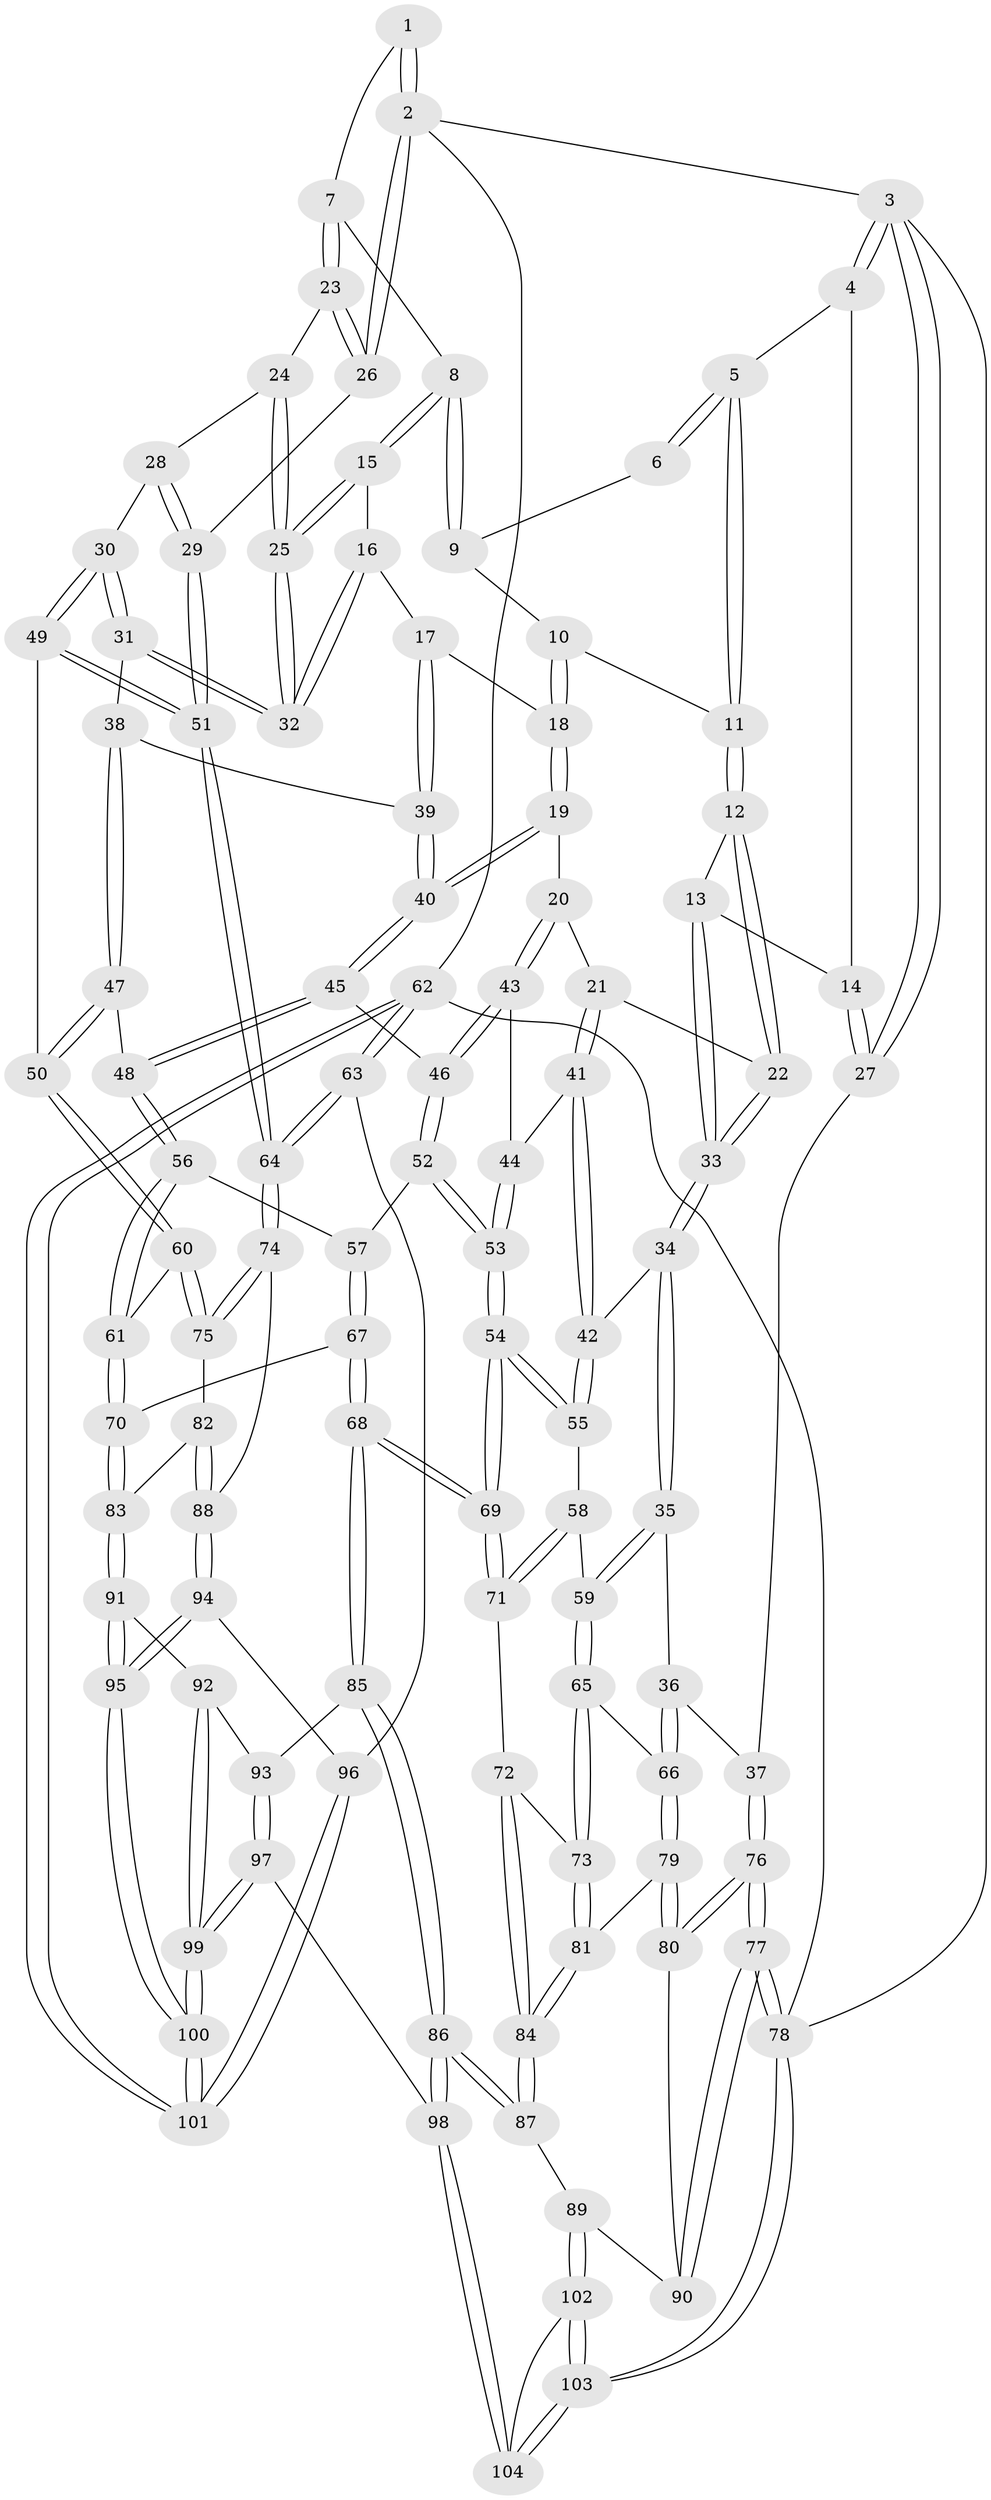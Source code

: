 // coarse degree distribution, {3: 0.34615384615384615, 4: 0.6346153846153846, 2: 0.019230769230769232}
// Generated by graph-tools (version 1.1) at 2025/38/03/04/25 23:38:33]
// undirected, 104 vertices, 257 edges
graph export_dot {
  node [color=gray90,style=filled];
  1 [pos="+0.9805418986495147+0"];
  2 [pos="+1+0"];
  3 [pos="+0+0"];
  4 [pos="+0.23235419574415475+0"];
  5 [pos="+0.24275622220713078+0"];
  6 [pos="+0.5544735854166538+0"];
  7 [pos="+0.7666320267285982+0.12365891319420583"];
  8 [pos="+0.6401305212650286+0.1000483599674286"];
  9 [pos="+0.5999653440278417+0.033339235684268456"];
  10 [pos="+0.4745591165678389+0.13133380100358352"];
  11 [pos="+0.3248450623582389+0.023979742580922555"];
  12 [pos="+0.3259638980432002+0.10684234390953923"];
  13 [pos="+0.2027277148922131+0.22792898579142243"];
  14 [pos="+0.1749421381010724+0.17913199385474907"];
  15 [pos="+0.5931260306253288+0.20179988232583704"];
  16 [pos="+0.5920700736949519+0.20353760545925134"];
  17 [pos="+0.5744730785177994+0.22371609896529782"];
  18 [pos="+0.5063460104040006+0.23795630723548739"];
  19 [pos="+0.468043586761087+0.2758674065264461"];
  20 [pos="+0.4322247914655024+0.28784056495364707"];
  21 [pos="+0.3803020945128309+0.25329417265294635"];
  22 [pos="+0.3520842201613856+0.22806099795017773"];
  23 [pos="+0.7730517841528192+0.1350084398631619"];
  24 [pos="+0.7764420129448312+0.19549933115914925"];
  25 [pos="+0.7665644323183388+0.21456405561236733"];
  26 [pos="+1+0.15492126975294437"];
  27 [pos="+0+0.2458592933758685"];
  28 [pos="+0.8585636620433196+0.23528394884721252"];
  29 [pos="+1+0.23612174272787945"];
  30 [pos="+0.831197320861555+0.35487135221910193"];
  31 [pos="+0.7402855705110523+0.3178235168244391"];
  32 [pos="+0.7499798637686336+0.25884256914326137"];
  33 [pos="+0.2111885311644174+0.27507303108362663"];
  34 [pos="+0.15719641945029295+0.3817709788157223"];
  35 [pos="+0.11155106201798139+0.3963961685556421"];
  36 [pos="+0.0376284024433069+0.3906489805809122"];
  37 [pos="+0+0.3527387866328653"];
  38 [pos="+0.7066439831168706+0.33858139461106745"];
  39 [pos="+0.635350518911686+0.29884980019240404"];
  40 [pos="+0.555406812453271+0.3786299949076161"];
  41 [pos="+0.21971842751522366+0.3871517688917826"];
  42 [pos="+0.19013896158077304+0.39152307953612997"];
  43 [pos="+0.42740051998421197+0.30102649942222415"];
  44 [pos="+0.35558906826364023+0.3836752478824647"];
  45 [pos="+0.5621687434219024+0.4002382331350926"];
  46 [pos="+0.4761569412742883+0.463701298720182"];
  47 [pos="+0.6754003052147678+0.43087364787080945"];
  48 [pos="+0.651107188803373+0.4491928621476528"];
  49 [pos="+0.9469165594350107+0.4427803693425204"];
  50 [pos="+0.864334690717082+0.5096975891660823"];
  51 [pos="+1+0.40376490608938415"];
  52 [pos="+0.4628405404492663+0.499285562066486"];
  53 [pos="+0.3961805830505323+0.5257845684357616"];
  54 [pos="+0.39335378994359926+0.5290696620239265"];
  55 [pos="+0.31848871386184896+0.5298786216192847"];
  56 [pos="+0.6356025541333341+0.5057542943964305"];
  57 [pos="+0.5336536874046126+0.5344465497705129"];
  58 [pos="+0.2797669960365367+0.5665566337109204"];
  59 [pos="+0.17553972201580417+0.5590403159535239"];
  60 [pos="+0.8279537114083616+0.5820573295001555"];
  61 [pos="+0.6872384479028824+0.6103412833520401"];
  62 [pos="+1+1"];
  63 [pos="+1+0.8348095563744171"];
  64 [pos="+1+0.7568141186870989"];
  65 [pos="+0.1717604457762765+0.5736475843202259"];
  66 [pos="+0.09773760783720101+0.6321199145223367"];
  67 [pos="+0.5439474558719515+0.7118792223977188"];
  68 [pos="+0.43484127371481807+0.7587715971028395"];
  69 [pos="+0.424297824680201+0.7351960870824504"];
  70 [pos="+0.6330076184464014+0.7086411055652476"];
  71 [pos="+0.2702733216076699+0.6336046611887695"];
  72 [pos="+0.220396590909449+0.6610923101496263"];
  73 [pos="+0.21143348560464917+0.6576410395452211"];
  74 [pos="+0.9610776398721683+0.7617923057480745"];
  75 [pos="+0.8450629090726419+0.630559129208402"];
  76 [pos="+0+0.7155653523080608"];
  77 [pos="+0+1"];
  78 [pos="+0+1"];
  79 [pos="+0.06554516654638484+0.6957754775974304"];
  80 [pos="+0.001876922676496809+0.7168905022189344"];
  81 [pos="+0.09244315078659862+0.7013267474284244"];
  82 [pos="+0.780446876248047+0.7225927526055341"];
  83 [pos="+0.6943098240209014+0.7768622730547818"];
  84 [pos="+0.26322736835547883+0.8279264513863358"];
  85 [pos="+0.433560048589896+0.7615281230052047"];
  86 [pos="+0.33530970891424716+0.8336731863802088"];
  87 [pos="+0.2672498953668155+0.8336962600553681"];
  88 [pos="+0.918882688861698+0.7911840497442513"];
  89 [pos="+0.22480988319629883+0.8660816748445846"];
  90 [pos="+0.14333133183473346+0.8772271973732697"];
  91 [pos="+0.7106286523073061+0.8202536779306003"];
  92 [pos="+0.5922553914990062+0.9099184206911265"];
  93 [pos="+0.5053363060596179+0.8587492280653477"];
  94 [pos="+0.8353989825074335+0.8691235848573731"];
  95 [pos="+0.7955489085595023+0.8908426942173527"];
  96 [pos="+0.9175479554003496+0.9197433281079613"];
  97 [pos="+0.45111021010945795+1"];
  98 [pos="+0.4270241915848543+1"];
  99 [pos="+0.6363344252882855+1"];
  100 [pos="+0.7585474917859012+1"];
  101 [pos="+1+1"];
  102 [pos="+0.22357751198137338+0.8769045458444301"];
  103 [pos="+0+1"];
  104 [pos="+0.290067143804768+1"];
  1 -- 2;
  1 -- 2;
  1 -- 7;
  2 -- 3;
  2 -- 26;
  2 -- 26;
  2 -- 62;
  3 -- 4;
  3 -- 4;
  3 -- 27;
  3 -- 27;
  3 -- 78;
  4 -- 5;
  4 -- 14;
  5 -- 6;
  5 -- 6;
  5 -- 11;
  5 -- 11;
  6 -- 9;
  7 -- 8;
  7 -- 23;
  7 -- 23;
  8 -- 9;
  8 -- 9;
  8 -- 15;
  8 -- 15;
  9 -- 10;
  10 -- 11;
  10 -- 18;
  10 -- 18;
  11 -- 12;
  11 -- 12;
  12 -- 13;
  12 -- 22;
  12 -- 22;
  13 -- 14;
  13 -- 33;
  13 -- 33;
  14 -- 27;
  14 -- 27;
  15 -- 16;
  15 -- 25;
  15 -- 25;
  16 -- 17;
  16 -- 32;
  16 -- 32;
  17 -- 18;
  17 -- 39;
  17 -- 39;
  18 -- 19;
  18 -- 19;
  19 -- 20;
  19 -- 40;
  19 -- 40;
  20 -- 21;
  20 -- 43;
  20 -- 43;
  21 -- 22;
  21 -- 41;
  21 -- 41;
  22 -- 33;
  22 -- 33;
  23 -- 24;
  23 -- 26;
  23 -- 26;
  24 -- 25;
  24 -- 25;
  24 -- 28;
  25 -- 32;
  25 -- 32;
  26 -- 29;
  27 -- 37;
  28 -- 29;
  28 -- 29;
  28 -- 30;
  29 -- 51;
  29 -- 51;
  30 -- 31;
  30 -- 31;
  30 -- 49;
  30 -- 49;
  31 -- 32;
  31 -- 32;
  31 -- 38;
  33 -- 34;
  33 -- 34;
  34 -- 35;
  34 -- 35;
  34 -- 42;
  35 -- 36;
  35 -- 59;
  35 -- 59;
  36 -- 37;
  36 -- 66;
  36 -- 66;
  37 -- 76;
  37 -- 76;
  38 -- 39;
  38 -- 47;
  38 -- 47;
  39 -- 40;
  39 -- 40;
  40 -- 45;
  40 -- 45;
  41 -- 42;
  41 -- 42;
  41 -- 44;
  42 -- 55;
  42 -- 55;
  43 -- 44;
  43 -- 46;
  43 -- 46;
  44 -- 53;
  44 -- 53;
  45 -- 46;
  45 -- 48;
  45 -- 48;
  46 -- 52;
  46 -- 52;
  47 -- 48;
  47 -- 50;
  47 -- 50;
  48 -- 56;
  48 -- 56;
  49 -- 50;
  49 -- 51;
  49 -- 51;
  50 -- 60;
  50 -- 60;
  51 -- 64;
  51 -- 64;
  52 -- 53;
  52 -- 53;
  52 -- 57;
  53 -- 54;
  53 -- 54;
  54 -- 55;
  54 -- 55;
  54 -- 69;
  54 -- 69;
  55 -- 58;
  56 -- 57;
  56 -- 61;
  56 -- 61;
  57 -- 67;
  57 -- 67;
  58 -- 59;
  58 -- 71;
  58 -- 71;
  59 -- 65;
  59 -- 65;
  60 -- 61;
  60 -- 75;
  60 -- 75;
  61 -- 70;
  61 -- 70;
  62 -- 63;
  62 -- 63;
  62 -- 101;
  62 -- 101;
  62 -- 78;
  63 -- 64;
  63 -- 64;
  63 -- 96;
  64 -- 74;
  64 -- 74;
  65 -- 66;
  65 -- 73;
  65 -- 73;
  66 -- 79;
  66 -- 79;
  67 -- 68;
  67 -- 68;
  67 -- 70;
  68 -- 69;
  68 -- 69;
  68 -- 85;
  68 -- 85;
  69 -- 71;
  69 -- 71;
  70 -- 83;
  70 -- 83;
  71 -- 72;
  72 -- 73;
  72 -- 84;
  72 -- 84;
  73 -- 81;
  73 -- 81;
  74 -- 75;
  74 -- 75;
  74 -- 88;
  75 -- 82;
  76 -- 77;
  76 -- 77;
  76 -- 80;
  76 -- 80;
  77 -- 78;
  77 -- 78;
  77 -- 90;
  77 -- 90;
  78 -- 103;
  78 -- 103;
  79 -- 80;
  79 -- 80;
  79 -- 81;
  80 -- 90;
  81 -- 84;
  81 -- 84;
  82 -- 83;
  82 -- 88;
  82 -- 88;
  83 -- 91;
  83 -- 91;
  84 -- 87;
  84 -- 87;
  85 -- 86;
  85 -- 86;
  85 -- 93;
  86 -- 87;
  86 -- 87;
  86 -- 98;
  86 -- 98;
  87 -- 89;
  88 -- 94;
  88 -- 94;
  89 -- 90;
  89 -- 102;
  89 -- 102;
  91 -- 92;
  91 -- 95;
  91 -- 95;
  92 -- 93;
  92 -- 99;
  92 -- 99;
  93 -- 97;
  93 -- 97;
  94 -- 95;
  94 -- 95;
  94 -- 96;
  95 -- 100;
  95 -- 100;
  96 -- 101;
  96 -- 101;
  97 -- 98;
  97 -- 99;
  97 -- 99;
  98 -- 104;
  98 -- 104;
  99 -- 100;
  99 -- 100;
  100 -- 101;
  100 -- 101;
  102 -- 103;
  102 -- 103;
  102 -- 104;
  103 -- 104;
  103 -- 104;
}
